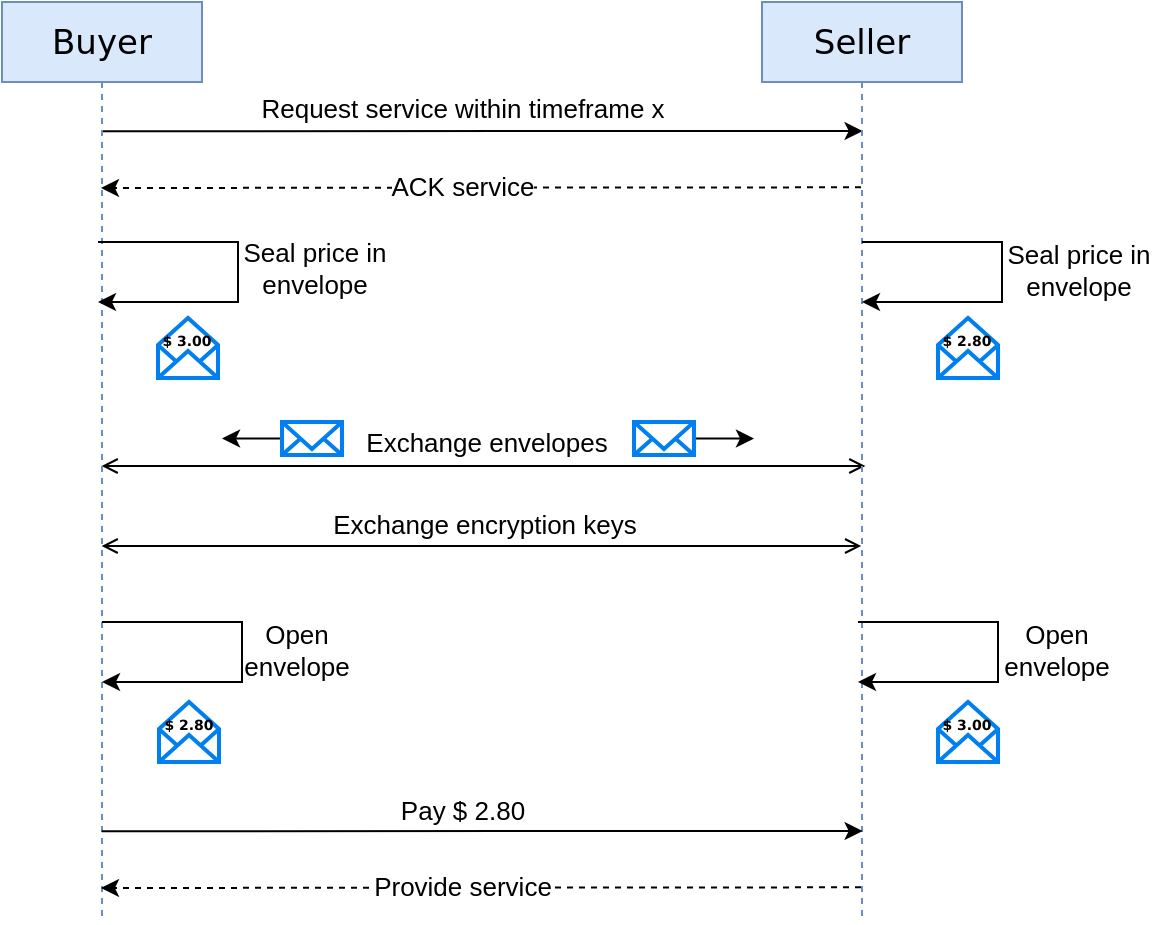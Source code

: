 <mxfile version="21.3.7" type="device" pages="2">
  <diagram name="Page-1" id="HpUM7fezoYctFUtqzFCS">
    <mxGraphModel dx="1390" dy="804" grid="1" gridSize="10" guides="1" tooltips="1" connect="1" arrows="1" fold="1" page="1" pageScale="1" pageWidth="1169" pageHeight="827" math="0" shadow="0">
      <root>
        <mxCell id="0" />
        <mxCell id="1" parent="0" />
        <mxCell id="ePrKOa8KwEJ5jLiSZYG7-3" style="edgeStyle=elbowEdgeStyle;rounded=0;orthogonalLoop=1;jettySize=auto;html=1;elbow=vertical;curved=0;entryX=0.503;entryY=0.237;entryDx=0;entryDy=0;entryPerimeter=0;labelBorderColor=none;" parent="1" edge="1">
          <mxGeometry relative="1" as="geometry">
            <mxPoint x="159.81" y="284.586" as="sourcePoint" />
            <mxPoint x="540.3" y="284.8" as="targetPoint" />
          </mxGeometry>
        </mxCell>
        <mxCell id="ePrKOa8KwEJ5jLiSZYG7-4" value="Request service within timeframe x" style="edgeLabel;html=1;align=center;verticalAlign=middle;resizable=0;points=[];fontSize=13;labelBorderColor=none;" parent="ePrKOa8KwEJ5jLiSZYG7-3" vertex="1" connectable="0">
          <mxGeometry x="-0.134" y="-1" relative="1" as="geometry">
            <mxPoint x="15" y="-13" as="offset" />
          </mxGeometry>
        </mxCell>
        <mxCell id="ePrKOa8KwEJ5jLiSZYG7-16" style="edgeStyle=elbowEdgeStyle;rounded=0;orthogonalLoop=1;jettySize=auto;html=1;elbow=vertical;curved=0;entryX=0.517;entryY=0.768;entryDx=0;entryDy=0;entryPerimeter=0;startArrow=open;startFill=0;endArrow=open;endFill=0;labelBorderColor=none;" parent="1" edge="1">
          <mxGeometry relative="1" as="geometry">
            <mxPoint x="159.81" y="452" as="sourcePoint" />
            <mxPoint x="541.7" y="452.2" as="targetPoint" />
          </mxGeometry>
        </mxCell>
        <mxCell id="ePrKOa8KwEJ5jLiSZYG7-17" value="Exchange envelopes" style="edgeLabel;html=1;align=center;verticalAlign=middle;resizable=0;points=[];fontSize=13;labelBorderColor=none;" parent="ePrKOa8KwEJ5jLiSZYG7-16" vertex="1" connectable="0">
          <mxGeometry x="0.006" y="1" relative="1" as="geometry">
            <mxPoint y="-11" as="offset" />
          </mxGeometry>
        </mxCell>
        <mxCell id="ePrKOa8KwEJ5jLiSZYG7-25" style="edgeStyle=elbowEdgeStyle;rounded=0;orthogonalLoop=1;jettySize=auto;html=1;elbow=vertical;curved=0;entryX=0.496;entryY=0.868;entryDx=0;entryDy=0;entryPerimeter=0;startArrow=open;startFill=0;endArrow=open;endFill=0;labelBorderColor=none;" parent="1" edge="1">
          <mxGeometry relative="1" as="geometry">
            <mxPoint x="159.81" y="492" as="sourcePoint" />
            <mxPoint x="539.6" y="492.2" as="targetPoint" />
          </mxGeometry>
        </mxCell>
        <mxCell id="ePrKOa8KwEJ5jLiSZYG7-26" value="Exchange encryption keys" style="edgeLabel;html=1;align=center;verticalAlign=middle;resizable=0;points=[];fontSize=13;labelBorderColor=none;" parent="ePrKOa8KwEJ5jLiSZYG7-25" vertex="1" connectable="0">
          <mxGeometry x="0.091" y="-2" relative="1" as="geometry">
            <mxPoint x="-17" y="-13" as="offset" />
          </mxGeometry>
        </mxCell>
        <mxCell id="ePrKOa8KwEJ5jLiSZYG7-1" value="Buyer" style="shape=umlLifeline;perimeter=lifelinePerimeter;whiteSpace=wrap;html=1;container=1;dropTarget=0;collapsible=0;recursiveResize=0;outlineConnect=0;portConstraint=eastwest;newEdgeStyle={&quot;edgeStyle&quot;:&quot;elbowEdgeStyle&quot;,&quot;elbow&quot;:&quot;vertical&quot;,&quot;curved&quot;:0,&quot;rounded&quot;:0};size=40;fontFamily=Dejavu Sans;fontSize=17;fillColor=#dae8fc;strokeColor=#6c8ebf;labelBorderColor=none;" parent="1" vertex="1">
          <mxGeometry x="110" y="220" width="100" height="460" as="geometry" />
        </mxCell>
        <mxCell id="ePrKOa8KwEJ5jLiSZYG7-5" style="edgeStyle=elbowEdgeStyle;rounded=0;orthogonalLoop=1;jettySize=auto;html=1;elbow=vertical;curved=0;entryX=0.495;entryY=0.351;entryDx=0;entryDy=0;entryPerimeter=0;dashed=1;labelBorderColor=none;" parent="1" edge="1">
          <mxGeometry relative="1" as="geometry">
            <mxPoint x="539.5" y="312.655" as="sourcePoint" />
            <mxPoint x="159.5" y="312.89" as="targetPoint" />
          </mxGeometry>
        </mxCell>
        <mxCell id="ePrKOa8KwEJ5jLiSZYG7-6" value="ACK service" style="edgeLabel;html=1;align=center;verticalAlign=middle;resizable=0;points=[];fontSize=13;labelBorderColor=none;" parent="ePrKOa8KwEJ5jLiSZYG7-5" vertex="1" connectable="0">
          <mxGeometry x="-0.053" y="-1" relative="1" as="geometry">
            <mxPoint x="-20" as="offset" />
          </mxGeometry>
        </mxCell>
        <mxCell id="ePrKOa8KwEJ5jLiSZYG7-2" value="Seller" style="shape=umlLifeline;perimeter=lifelinePerimeter;whiteSpace=wrap;html=1;container=1;dropTarget=0;collapsible=0;recursiveResize=0;outlineConnect=0;portConstraint=eastwest;newEdgeStyle={&quot;edgeStyle&quot;:&quot;elbowEdgeStyle&quot;,&quot;elbow&quot;:&quot;vertical&quot;,&quot;curved&quot;:0,&quot;rounded&quot;:0};fontFamily=Dejavu Sans;fontSize=17;fillColor=#dae8fc;strokeColor=#6c8ebf;labelBorderColor=none;" parent="1" vertex="1">
          <mxGeometry x="490" y="220" width="100" height="460" as="geometry" />
        </mxCell>
        <mxCell id="ePrKOa8KwEJ5jLiSZYG7-12" value="" style="html=1;verticalLabelPosition=bottom;align=center;labelBackgroundColor=#ffffff;verticalAlign=top;strokeWidth=2;strokeColor=#0080F0;shadow=0;dashed=0;shape=mxgraph.ios7.icons.envelope_(empty);spacingBottom=0;labelBorderColor=none;" parent="1" vertex="1">
          <mxGeometry x="578" y="378" width="30" height="30" as="geometry" />
        </mxCell>
        <mxCell id="ePrKOa8KwEJ5jLiSZYG7-13" value="$ 2.80" style="text;html=1;strokeColor=none;fillColor=none;align=center;verticalAlign=middle;whiteSpace=wrap;rounded=0;fontSize=7;fontStyle=1;fontFamily=Dejavu Sans;labelBorderColor=none;" parent="1" vertex="1">
          <mxGeometry x="570" y="382" width="45" height="16" as="geometry" />
        </mxCell>
        <mxCell id="ePrKOa8KwEJ5jLiSZYG7-15" value="Seal price in &lt;br style=&quot;font-size: 13px;&quot;&gt;envelope" style="edgeLabel;html=1;align=center;verticalAlign=middle;resizable=0;points=[];fontSize=13;labelBorderColor=none;" parent="1" vertex="1" connectable="0">
          <mxGeometry x="648.003" y="348" as="geometry">
            <mxPoint y="6" as="offset" />
          </mxGeometry>
        </mxCell>
        <mxCell id="ePrKOa8KwEJ5jLiSZYG7-21" style="edgeStyle=orthogonalEdgeStyle;rounded=0;orthogonalLoop=1;jettySize=auto;html=1;labelBorderColor=none;" parent="1" source="ePrKOa8KwEJ5jLiSZYG7-18" edge="1">
          <mxGeometry relative="1" as="geometry">
            <mxPoint x="486" y="438.25" as="targetPoint" />
          </mxGeometry>
        </mxCell>
        <mxCell id="ePrKOa8KwEJ5jLiSZYG7-18" value="" style="html=1;verticalLabelPosition=bottom;align=center;labelBackgroundColor=#ffffff;verticalAlign=top;strokeWidth=2;strokeColor=#0080F0;shadow=0;dashed=0;shape=mxgraph.ios7.icons.mail;labelBorderColor=none;" parent="1" vertex="1">
          <mxGeometry x="426" y="430" width="30" height="16.5" as="geometry" />
        </mxCell>
        <mxCell id="ePrKOa8KwEJ5jLiSZYG7-20" style="edgeStyle=orthogonalEdgeStyle;rounded=0;orthogonalLoop=1;jettySize=auto;html=1;labelBorderColor=none;" parent="1" source="ePrKOa8KwEJ5jLiSZYG7-19" edge="1">
          <mxGeometry relative="1" as="geometry">
            <mxPoint x="220" y="438.25" as="targetPoint" />
          </mxGeometry>
        </mxCell>
        <mxCell id="ePrKOa8KwEJ5jLiSZYG7-19" value="" style="html=1;verticalLabelPosition=bottom;align=center;labelBackgroundColor=#ffffff;verticalAlign=top;strokeWidth=2;strokeColor=#0080F0;shadow=0;dashed=0;shape=mxgraph.ios7.icons.mail;labelBorderColor=none;" parent="1" vertex="1">
          <mxGeometry x="250" y="430" width="30" height="16.5" as="geometry" />
        </mxCell>
        <mxCell id="ePrKOa8KwEJ5jLiSZYG7-28" value="" style="endArrow=classic;html=1;rounded=0;labelBorderColor=none;" parent="1" edge="1">
          <mxGeometry width="50" height="50" relative="1" as="geometry">
            <mxPoint x="158" y="340" as="sourcePoint" />
            <mxPoint x="158" y="370" as="targetPoint" />
            <Array as="points">
              <mxPoint x="228" y="340" />
              <mxPoint x="228" y="370" />
            </Array>
          </mxGeometry>
        </mxCell>
        <mxCell id="ePrKOa8KwEJ5jLiSZYG7-29" value="" style="html=1;verticalLabelPosition=bottom;align=center;labelBackgroundColor=#ffffff;verticalAlign=top;strokeWidth=2;strokeColor=#0080F0;shadow=0;dashed=0;shape=mxgraph.ios7.icons.envelope_(empty);spacingBottom=0;labelBorderColor=none;" parent="1" vertex="1">
          <mxGeometry x="188" y="378" width="30" height="30" as="geometry" />
        </mxCell>
        <mxCell id="ePrKOa8KwEJ5jLiSZYG7-30" value="$ 3.00" style="text;html=1;strokeColor=none;fillColor=none;align=center;verticalAlign=middle;whiteSpace=wrap;rounded=0;fontSize=7;fontStyle=1;fontFamily=Dejavu Sans;labelBorderColor=none;" parent="1" vertex="1">
          <mxGeometry x="180" y="382" width="45" height="16" as="geometry" />
        </mxCell>
        <mxCell id="ePrKOa8KwEJ5jLiSZYG7-31" value="" style="endArrow=classic;html=1;rounded=0;labelBorderColor=none;" parent="1" edge="1">
          <mxGeometry width="50" height="50" relative="1" as="geometry">
            <mxPoint x="540" y="340" as="sourcePoint" />
            <mxPoint x="540" y="370" as="targetPoint" />
            <Array as="points">
              <mxPoint x="610" y="340" />
              <mxPoint x="610" y="370" />
            </Array>
          </mxGeometry>
        </mxCell>
        <mxCell id="ePrKOa8KwEJ5jLiSZYG7-32" value="Seal price in &lt;br style=&quot;font-size: 13px;&quot;&gt;envelope" style="edgeLabel;html=1;align=center;verticalAlign=middle;resizable=0;points=[];fontSize=13;labelBorderColor=none;" parent="1" vertex="1" connectable="0">
          <mxGeometry x="266.003" y="353" as="geometry" />
        </mxCell>
        <mxCell id="ePrKOa8KwEJ5jLiSZYG7-33" value="" style="endArrow=classic;html=1;rounded=0;labelBorderColor=none;" parent="1" edge="1">
          <mxGeometry width="50" height="50" relative="1" as="geometry">
            <mxPoint x="160" y="530" as="sourcePoint" />
            <mxPoint x="160" y="560" as="targetPoint" />
            <Array as="points">
              <mxPoint x="230" y="530" />
              <mxPoint x="230" y="560" />
            </Array>
          </mxGeometry>
        </mxCell>
        <mxCell id="ePrKOa8KwEJ5jLiSZYG7-34" value="" style="html=1;verticalLabelPosition=bottom;align=center;labelBackgroundColor=#ffffff;verticalAlign=top;strokeWidth=2;strokeColor=#0080F0;shadow=0;dashed=0;shape=mxgraph.ios7.icons.envelope_(empty);spacingBottom=0;labelBorderColor=none;" parent="1" vertex="1">
          <mxGeometry x="188.5" y="570" width="30" height="30" as="geometry" />
        </mxCell>
        <mxCell id="ePrKOa8KwEJ5jLiSZYG7-35" value="$ 2.80" style="text;html=1;strokeColor=none;fillColor=none;align=center;verticalAlign=middle;whiteSpace=wrap;rounded=0;fontSize=7;fontStyle=1;fontFamily=Dejavu Sans;labelBorderColor=none;" parent="1" vertex="1">
          <mxGeometry x="180.5" y="574" width="45" height="16" as="geometry" />
        </mxCell>
        <mxCell id="ePrKOa8KwEJ5jLiSZYG7-36" value="" style="html=1;verticalLabelPosition=bottom;align=center;labelBackgroundColor=#ffffff;verticalAlign=top;strokeWidth=2;strokeColor=#0080F0;shadow=0;dashed=0;shape=mxgraph.ios7.icons.envelope_(empty);spacingBottom=0;labelBorderColor=none;" parent="1" vertex="1">
          <mxGeometry x="578" y="570" width="30" height="30" as="geometry" />
        </mxCell>
        <mxCell id="ePrKOa8KwEJ5jLiSZYG7-37" value="$ 3.00" style="text;html=1;strokeColor=none;fillColor=none;align=center;verticalAlign=middle;whiteSpace=wrap;rounded=0;fontSize=7;fontStyle=1;fontFamily=Dejavu Sans;labelBorderColor=none;" parent="1" vertex="1">
          <mxGeometry x="570" y="574" width="45" height="16" as="geometry" />
        </mxCell>
        <mxCell id="ePrKOa8KwEJ5jLiSZYG7-38" value="" style="endArrow=classic;html=1;rounded=0;labelBorderColor=none;" parent="1" edge="1">
          <mxGeometry width="50" height="50" relative="1" as="geometry">
            <mxPoint x="538" y="530" as="sourcePoint" />
            <mxPoint x="538" y="560" as="targetPoint" />
            <Array as="points">
              <mxPoint x="608" y="530" />
              <mxPoint x="608" y="560" />
            </Array>
          </mxGeometry>
        </mxCell>
        <mxCell id="ePrKOa8KwEJ5jLiSZYG7-39" value="Open&lt;br style=&quot;font-size: 13px;&quot;&gt;envelope" style="edgeLabel;html=1;align=center;verticalAlign=middle;resizable=0;points=[];fontSize=13;labelBorderColor=none;" parent="1" vertex="1" connectable="0">
          <mxGeometry x="257.003" y="544" as="geometry" />
        </mxCell>
        <mxCell id="ePrKOa8KwEJ5jLiSZYG7-40" value="Open&lt;br style=&quot;font-size: 13px;&quot;&gt;envelope" style="edgeLabel;html=1;align=center;verticalAlign=middle;resizable=0;points=[];fontSize=13;labelBorderColor=none;" parent="1" vertex="1" connectable="0">
          <mxGeometry x="637.003" y="544" as="geometry" />
        </mxCell>
        <mxCell id="ePrKOa8KwEJ5jLiSZYG7-41" style="edgeStyle=elbowEdgeStyle;rounded=0;orthogonalLoop=1;jettySize=auto;html=1;elbow=vertical;curved=0;entryX=0.503;entryY=0.237;entryDx=0;entryDy=0;entryPerimeter=0;labelBorderColor=none;" parent="1" edge="1">
          <mxGeometry relative="1" as="geometry">
            <mxPoint x="159.81" y="634.586" as="sourcePoint" />
            <mxPoint x="540.3" y="634.8" as="targetPoint" />
          </mxGeometry>
        </mxCell>
        <mxCell id="ePrKOa8KwEJ5jLiSZYG7-42" value="Pay $ 2.80" style="edgeLabel;html=1;align=center;verticalAlign=middle;resizable=0;points=[];fontSize=13;labelBorderColor=none;" parent="ePrKOa8KwEJ5jLiSZYG7-41" vertex="1" connectable="0">
          <mxGeometry x="-0.134" y="-1" relative="1" as="geometry">
            <mxPoint x="15" y="-12" as="offset" />
          </mxGeometry>
        </mxCell>
        <mxCell id="ePrKOa8KwEJ5jLiSZYG7-43" style="edgeStyle=elbowEdgeStyle;rounded=0;orthogonalLoop=1;jettySize=auto;html=1;elbow=vertical;curved=0;entryX=0.495;entryY=0.351;entryDx=0;entryDy=0;entryPerimeter=0;dashed=1;labelBorderColor=none;" parent="1" edge="1">
          <mxGeometry relative="1" as="geometry">
            <mxPoint x="539.5" y="662.655" as="sourcePoint" />
            <mxPoint x="159.5" y="662.89" as="targetPoint" />
          </mxGeometry>
        </mxCell>
        <mxCell id="ePrKOa8KwEJ5jLiSZYG7-44" value="Provide service" style="edgeLabel;html=1;align=center;verticalAlign=middle;resizable=0;points=[];fontSize=13;labelBorderColor=none;" parent="ePrKOa8KwEJ5jLiSZYG7-43" vertex="1" connectable="0">
          <mxGeometry x="-0.053" y="-1" relative="1" as="geometry">
            <mxPoint x="-20" as="offset" />
          </mxGeometry>
        </mxCell>
      </root>
    </mxGraphModel>
  </diagram>
  <diagram id="6eeryOKWTyEEPt3TIVeT" name="Page-2">
    <mxGraphModel dx="1390" dy="804" grid="1" gridSize="10" guides="1" tooltips="1" connect="1" arrows="1" fold="1" page="1" pageScale="1" pageWidth="1169" pageHeight="827" math="0" shadow="0">
      <root>
        <mxCell id="0" />
        <mxCell id="1" parent="0" />
        <mxCell id="tbmZAbRJ1M12XoLB2KyS-42" style="edgeStyle=elbowEdgeStyle;rounded=0;orthogonalLoop=1;jettySize=auto;html=1;elbow=vertical;curved=0;entryX=0.538;entryY=0.276;entryDx=0;entryDy=0;entryPerimeter=0;" parent="1" edge="1">
          <mxGeometry relative="1" as="geometry">
            <mxPoint x="879.167" y="358" as="sourcePoint" />
            <mxPoint x="1707.8" y="358.08" as="targetPoint" />
          </mxGeometry>
        </mxCell>
        <mxCell id="tbmZAbRJ1M12XoLB2KyS-35" value="Buyer-1" style="shape=umlLifeline;perimeter=lifelinePerimeter;whiteSpace=wrap;html=1;container=1;dropTarget=0;collapsible=0;recursiveResize=0;outlineConnect=0;portConstraint=eastwest;newEdgeStyle={&quot;edgeStyle&quot;:&quot;elbowEdgeStyle&quot;,&quot;elbow&quot;:&quot;vertical&quot;,&quot;curved&quot;:0,&quot;rounded&quot;:0};size=40;fontFamily=Dejavu Sans;fontSize=17;fillColor=#dae8fc;strokeColor=#6c8ebf;labelBorderColor=none;" parent="1" vertex="1">
          <mxGeometry x="830" y="220" width="100" height="720" as="geometry" />
        </mxCell>
        <mxCell id="tbmZAbRJ1M12XoLB2KyS-41" style="edgeStyle=elbowEdgeStyle;rounded=0;orthogonalLoop=1;jettySize=auto;html=1;elbow=vertical;curved=0;entryX=0.523;entryY=0.214;entryDx=0;entryDy=0;entryPerimeter=0;" parent="1" edge="1">
          <mxGeometry relative="1" as="geometry">
            <mxPoint x="1149.167" y="332" as="sourcePoint" />
            <mxPoint x="1706.3" y="332.12" as="targetPoint" />
          </mxGeometry>
        </mxCell>
        <mxCell id="tbmZAbRJ1M12XoLB2KyS-36" value="Buyer-2" style="shape=umlLifeline;perimeter=lifelinePerimeter;whiteSpace=wrap;html=1;container=1;dropTarget=0;collapsible=0;recursiveResize=0;outlineConnect=0;portConstraint=eastwest;newEdgeStyle={&quot;edgeStyle&quot;:&quot;elbowEdgeStyle&quot;,&quot;elbow&quot;:&quot;vertical&quot;,&quot;curved&quot;:0,&quot;rounded&quot;:0};size=40;fontFamily=Dejavu Sans;fontSize=17;fillColor=#dae8fc;strokeColor=#6c8ebf;labelBorderColor=none;" parent="1" vertex="1">
          <mxGeometry x="1100" y="220" width="100" height="720" as="geometry" />
        </mxCell>
        <mxCell id="tbmZAbRJ1M12XoLB2KyS-39" style="edgeStyle=elbowEdgeStyle;rounded=0;orthogonalLoop=1;jettySize=auto;html=1;elbow=vertical;curved=0;entryX=0.536;entryY=0.154;entryDx=0;entryDy=0;entryPerimeter=0;" parent="1" edge="1">
          <mxGeometry relative="1" as="geometry">
            <mxPoint x="1418.962" y="306.615" as="sourcePoint" />
            <mxPoint x="1707.6" y="306.88" as="targetPoint" />
          </mxGeometry>
        </mxCell>
        <mxCell id="tbmZAbRJ1M12XoLB2KyS-40" value="Request service &lt;br style=&quot;font-size: 14px;&quot;&gt;within timeframe x" style="edgeLabel;html=1;align=center;verticalAlign=middle;resizable=0;points=[];fontFamily=Dejavu Sans;fontSize=14;" parent="tbmZAbRJ1M12XoLB2KyS-39" vertex="1" connectable="0">
          <mxGeometry x="0.04" y="-2" relative="1" as="geometry">
            <mxPoint x="-1" y="-21" as="offset" />
          </mxGeometry>
        </mxCell>
        <mxCell id="tbmZAbRJ1M12XoLB2KyS-37" value="Buyer-3" style="shape=umlLifeline;perimeter=lifelinePerimeter;whiteSpace=wrap;html=1;container=1;dropTarget=0;collapsible=0;recursiveResize=0;outlineConnect=0;portConstraint=eastwest;newEdgeStyle={&quot;edgeStyle&quot;:&quot;elbowEdgeStyle&quot;,&quot;elbow&quot;:&quot;vertical&quot;,&quot;curved&quot;:0,&quot;rounded&quot;:0};size=40;fontFamily=Dejavu Sans;fontSize=17;fillColor=#dae8fc;strokeColor=#6c8ebf;labelBorderColor=none;" parent="1" vertex="1">
          <mxGeometry x="1370" y="220" width="100" height="720" as="geometry" />
        </mxCell>
        <mxCell id="tbmZAbRJ1M12XoLB2KyS-43" value="&lt;font style=&quot;font-size: 14px;&quot; face=&quot;Dejavu Sans&quot;&gt;ACK service&lt;/font&gt;" style="edgeStyle=elbowEdgeStyle;rounded=0;orthogonalLoop=1;jettySize=auto;html=1;elbow=vertical;curved=0;entryX=0.497;entryY=0.332;entryDx=0;entryDy=0;entryPerimeter=0;dashed=1;endArrow=open;endFill=0;fontSize=14;" parent="1" edge="1">
          <mxGeometry relative="1" as="geometry">
            <mxPoint x="1703.5" y="399.333" as="sourcePoint" />
            <mxPoint x="1419.7" y="399.24" as="targetPoint" />
          </mxGeometry>
        </mxCell>
        <mxCell id="tbmZAbRJ1M12XoLB2KyS-44" style="edgeStyle=elbowEdgeStyle;rounded=0;orthogonalLoop=1;jettySize=auto;html=1;elbow=vertical;curved=0;entryX=0.478;entryY=0.396;entryDx=0;entryDy=0;entryPerimeter=0;dashed=1;endArrow=open;endFill=0;" parent="1" edge="1">
          <mxGeometry relative="1" as="geometry">
            <mxPoint x="1703.5" y="424.333" as="sourcePoint" />
            <mxPoint x="1147.8" y="424.72" as="targetPoint" />
          </mxGeometry>
        </mxCell>
        <mxCell id="tbmZAbRJ1M12XoLB2KyS-45" style="edgeStyle=elbowEdgeStyle;rounded=0;orthogonalLoop=1;jettySize=auto;html=1;elbow=vertical;curved=0;entryX=0.482;entryY=0.459;entryDx=0;entryDy=0;entryPerimeter=0;dashed=1;endArrow=open;endFill=0;" parent="1" edge="1">
          <mxGeometry relative="1" as="geometry">
            <mxPoint x="1703.5" y="447.333" as="sourcePoint" />
            <mxPoint x="878.2" y="447.04" as="targetPoint" />
          </mxGeometry>
        </mxCell>
        <mxCell id="tbmZAbRJ1M12XoLB2KyS-38" value="Seller" style="shape=umlLifeline;perimeter=lifelinePerimeter;whiteSpace=wrap;html=1;container=1;dropTarget=0;collapsible=0;recursiveResize=0;outlineConnect=0;portConstraint=eastwest;newEdgeStyle={&quot;edgeStyle&quot;:&quot;elbowEdgeStyle&quot;,&quot;elbow&quot;:&quot;vertical&quot;,&quot;curved&quot;:0,&quot;rounded&quot;:0};size=40;fontFamily=Dejavu Sans;fontSize=17;fillColor=#dae8fc;strokeColor=#6c8ebf;labelBorderColor=none;" parent="1" vertex="1">
          <mxGeometry x="1654" y="220" width="100" height="720" as="geometry" />
        </mxCell>
        <mxCell id="cjRnCu11feN5-rbF5DIh-1" value="" style="endArrow=classic;html=1;rounded=0;labelBorderColor=none;" parent="1" edge="1">
          <mxGeometry width="50" height="50" relative="1" as="geometry">
            <mxPoint x="882" y="490" as="sourcePoint" />
            <mxPoint x="882" y="520" as="targetPoint" />
            <Array as="points">
              <mxPoint x="952" y="490" />
              <mxPoint x="952" y="520" />
            </Array>
          </mxGeometry>
        </mxCell>
        <mxCell id="cjRnCu11feN5-rbF5DIh-2" value="" style="html=1;verticalLabelPosition=bottom;align=center;labelBackgroundColor=#ffffff;verticalAlign=top;strokeWidth=2;strokeColor=#0080F0;shadow=0;dashed=0;shape=mxgraph.ios7.icons.envelope_(empty);spacingBottom=0;labelBorderColor=none;" parent="1" vertex="1">
          <mxGeometry x="912" y="528" width="30" height="30" as="geometry" />
        </mxCell>
        <mxCell id="cjRnCu11feN5-rbF5DIh-3" value="$ 1.80" style="text;html=1;strokeColor=none;fillColor=none;align=center;verticalAlign=middle;whiteSpace=wrap;rounded=0;fontSize=10;fontStyle=1;fontFamily=Dejavu Sans;labelBorderColor=none;" parent="1" vertex="1">
          <mxGeometry x="944" y="542" width="45" height="16" as="geometry" />
        </mxCell>
        <mxCell id="cjRnCu11feN5-rbF5DIh-4" value="Seal price in &lt;br style=&quot;font-size: 14px;&quot;&gt;envelope" style="edgeLabel;html=1;align=center;verticalAlign=middle;resizable=0;points=[];fontSize=14;labelBorderColor=none;" parent="1" vertex="1" connectable="0">
          <mxGeometry x="994.003" y="503" as="geometry" />
        </mxCell>
        <mxCell id="cjRnCu11feN5-rbF5DIh-5" value="" style="endArrow=classic;html=1;rounded=0;labelBorderColor=none;" parent="1" edge="1">
          <mxGeometry width="50" height="50" relative="1" as="geometry">
            <mxPoint x="1152" y="490" as="sourcePoint" />
            <mxPoint x="1152" y="520" as="targetPoint" />
            <Array as="points">
              <mxPoint x="1222" y="490" />
              <mxPoint x="1222" y="520" />
            </Array>
          </mxGeometry>
        </mxCell>
        <mxCell id="cjRnCu11feN5-rbF5DIh-6" value="" style="html=1;verticalLabelPosition=bottom;align=center;labelBackgroundColor=#ffffff;verticalAlign=top;strokeWidth=2;strokeColor=#0080F0;shadow=0;dashed=0;shape=mxgraph.ios7.icons.envelope_(empty);spacingBottom=0;labelBorderColor=none;" parent="1" vertex="1">
          <mxGeometry x="1182" y="528" width="30" height="30" as="geometry" />
        </mxCell>
        <mxCell id="cjRnCu11feN5-rbF5DIh-7" value="$ 3.20" style="text;html=1;strokeColor=none;fillColor=none;align=center;verticalAlign=middle;whiteSpace=wrap;rounded=0;fontSize=10;fontStyle=1;fontFamily=Dejavu Sans;labelBorderColor=none;" parent="1" vertex="1">
          <mxGeometry x="1214" y="542" width="45" height="16" as="geometry" />
        </mxCell>
        <mxCell id="cjRnCu11feN5-rbF5DIh-8" value="Seal price in &lt;br style=&quot;font-size: 14px;&quot;&gt;envelope" style="edgeLabel;html=1;align=center;verticalAlign=middle;resizable=0;points=[];fontSize=14;labelBorderColor=none;" parent="1" vertex="1" connectable="0">
          <mxGeometry x="1264.003" y="503" as="geometry" />
        </mxCell>
        <mxCell id="cjRnCu11feN5-rbF5DIh-9" value="" style="endArrow=classic;html=1;rounded=0;labelBorderColor=none;" parent="1" edge="1">
          <mxGeometry width="50" height="50" relative="1" as="geometry">
            <mxPoint x="1422" y="490" as="sourcePoint" />
            <mxPoint x="1422" y="520" as="targetPoint" />
            <Array as="points">
              <mxPoint x="1492" y="490" />
              <mxPoint x="1492" y="520" />
            </Array>
          </mxGeometry>
        </mxCell>
        <mxCell id="cjRnCu11feN5-rbF5DIh-10" value="" style="html=1;verticalLabelPosition=bottom;align=center;labelBackgroundColor=#ffffff;verticalAlign=top;strokeWidth=2;strokeColor=#0080F0;shadow=0;dashed=0;shape=mxgraph.ios7.icons.envelope_(empty);spacingBottom=0;labelBorderColor=none;" parent="1" vertex="1">
          <mxGeometry x="1452" y="528" width="30" height="30" as="geometry" />
        </mxCell>
        <mxCell id="cjRnCu11feN5-rbF5DIh-11" value="$ 3.50" style="text;html=1;strokeColor=none;fillColor=none;align=center;verticalAlign=middle;whiteSpace=wrap;rounded=0;fontSize=10;fontStyle=1;fontFamily=Dejavu Sans;labelBorderColor=none;" parent="1" vertex="1">
          <mxGeometry x="1484" y="542" width="45" height="16" as="geometry" />
        </mxCell>
        <mxCell id="cjRnCu11feN5-rbF5DIh-12" value="Seal price in &lt;br style=&quot;font-size: 14px;&quot;&gt;envelope" style="edgeLabel;html=1;align=center;verticalAlign=middle;resizable=0;points=[];fontSize=14;labelBorderColor=none;" parent="1" vertex="1" connectable="0">
          <mxGeometry x="1534.003" y="503" as="geometry" />
        </mxCell>
        <mxCell id="cjRnCu11feN5-rbF5DIh-13" value="" style="endArrow=classic;html=1;rounded=0;labelBorderColor=none;" parent="1" edge="1">
          <mxGeometry width="50" height="50" relative="1" as="geometry">
            <mxPoint x="1702" y="490" as="sourcePoint" />
            <mxPoint x="1702" y="520" as="targetPoint" />
            <Array as="points">
              <mxPoint x="1772" y="490" />
              <mxPoint x="1772" y="520" />
            </Array>
          </mxGeometry>
        </mxCell>
        <mxCell id="cjRnCu11feN5-rbF5DIh-14" value="" style="html=1;verticalLabelPosition=bottom;align=center;labelBackgroundColor=#ffffff;verticalAlign=top;strokeWidth=2;strokeColor=#0080F0;shadow=0;dashed=0;shape=mxgraph.ios7.icons.envelope_(empty);spacingBottom=0;labelBorderColor=none;" parent="1" vertex="1">
          <mxGeometry x="1732" y="528" width="30" height="30" as="geometry" />
        </mxCell>
        <mxCell id="cjRnCu11feN5-rbF5DIh-15" value="$ 2.00" style="text;html=1;strokeColor=none;fillColor=none;align=center;verticalAlign=middle;whiteSpace=wrap;rounded=0;fontSize=10;fontStyle=1;fontFamily=Dejavu Sans;labelBorderColor=none;" parent="1" vertex="1">
          <mxGeometry x="1764" y="542" width="45" height="16" as="geometry" />
        </mxCell>
        <mxCell id="cjRnCu11feN5-rbF5DIh-16" value="Seal price in &lt;br style=&quot;font-size: 14px;&quot;&gt;envelope" style="edgeLabel;html=1;align=center;verticalAlign=middle;resizable=0;points=[];fontSize=14;labelBorderColor=none;" parent="1" vertex="1" connectable="0">
          <mxGeometry x="1814.003" y="503" as="geometry" />
        </mxCell>
        <mxCell id="cjRnCu11feN5-rbF5DIh-48" style="edgeStyle=elbowEdgeStyle;rounded=0;orthogonalLoop=1;jettySize=auto;html=1;elbow=vertical;curved=0;entryX=0.499;entryY=0.696;entryDx=0;entryDy=0;entryPerimeter=0;startArrow=oval;startFill=0;" parent="1" edge="1">
          <mxGeometry relative="1" as="geometry">
            <mxPoint x="879.167" y="589.333" as="sourcePoint" />
            <mxPoint x="1149.9" y="588.72" as="targetPoint" />
          </mxGeometry>
        </mxCell>
        <mxCell id="cjRnCu11feN5-rbF5DIh-49" style="edgeStyle=elbowEdgeStyle;rounded=0;orthogonalLoop=1;jettySize=auto;html=1;elbow=vertical;curved=0;entryX=0.556;entryY=0.699;entryDx=0;entryDy=0;entryPerimeter=0;" parent="1" edge="1">
          <mxGeometry relative="1" as="geometry">
            <mxPoint x="1149.929" y="589.571" as="sourcePoint" />
            <mxPoint x="1425.6" y="589.47" as="targetPoint" />
          </mxGeometry>
        </mxCell>
        <mxCell id="cjRnCu11feN5-rbF5DIh-50" value="Exchange envelopes" style="edgeLabel;html=1;align=center;verticalAlign=middle;resizable=0;points=[];fontFamily=Dejavu Sans;fontSize=14;" parent="cjRnCu11feN5-rbF5DIh-49" vertex="1" connectable="0">
          <mxGeometry x="0.117" y="-1" relative="1" as="geometry">
            <mxPoint x="-13" y="-17" as="offset" />
          </mxGeometry>
        </mxCell>
        <mxCell id="cjRnCu11feN5-rbF5DIh-51" style="edgeStyle=elbowEdgeStyle;rounded=0;orthogonalLoop=1;jettySize=auto;html=1;elbow=vertical;curved=0;entryX=0.519;entryY=0.697;entryDx=0;entryDy=0;entryPerimeter=0;" parent="1" edge="1">
          <mxGeometry relative="1" as="geometry">
            <mxPoint x="1419.167" y="628" as="sourcePoint" />
            <mxPoint x="1705.9" y="628.26" as="targetPoint" />
          </mxGeometry>
        </mxCell>
        <mxCell id="cjRnCu11feN5-rbF5DIh-52" style="edgeStyle=elbowEdgeStyle;rounded=0;orthogonalLoop=1;jettySize=auto;html=1;elbow=vertical;curved=0;entryX=0.499;entryY=0.696;entryDx=0;entryDy=0;entryPerimeter=0;startArrow=classic;startFill=1;endArrow=oval;endFill=0;" parent="1" edge="1">
          <mxGeometry relative="1" as="geometry">
            <mxPoint x="879" y="608" as="sourcePoint" />
            <mxPoint x="1150" y="609" as="targetPoint" />
          </mxGeometry>
        </mxCell>
        <mxCell id="cjRnCu11feN5-rbF5DIh-53" style="edgeStyle=elbowEdgeStyle;rounded=0;orthogonalLoop=1;jettySize=auto;html=1;elbow=vertical;curved=0;entryX=0.556;entryY=0.699;entryDx=0;entryDy=0;entryPerimeter=0;" parent="1" edge="1">
          <mxGeometry relative="1" as="geometry">
            <mxPoint x="1149.929" y="608.571" as="sourcePoint" />
            <mxPoint x="1425.6" y="608.47" as="targetPoint" />
          </mxGeometry>
        </mxCell>
        <mxCell id="cjRnCu11feN5-rbF5DIh-54" style="edgeStyle=elbowEdgeStyle;rounded=0;orthogonalLoop=1;jettySize=auto;html=1;elbow=vertical;curved=0;entryX=0.519;entryY=0.697;entryDx=0;entryDy=0;entryPerimeter=0;" parent="1" edge="1">
          <mxGeometry relative="1" as="geometry">
            <mxPoint x="1419" y="609" as="sourcePoint" />
            <mxPoint x="1706" y="609" as="targetPoint" />
          </mxGeometry>
        </mxCell>
        <mxCell id="cjRnCu11feN5-rbF5DIh-55" style="edgeStyle=elbowEdgeStyle;rounded=0;orthogonalLoop=1;jettySize=auto;html=1;elbow=vertical;curved=0;entryX=0.499;entryY=0.696;entryDx=0;entryDy=0;entryPerimeter=0;startArrow=classic;startFill=1;endArrow=none;endFill=0;" parent="1" edge="1">
          <mxGeometry relative="1" as="geometry">
            <mxPoint x="879" y="627" as="sourcePoint" />
            <mxPoint x="1150" y="628" as="targetPoint" />
          </mxGeometry>
        </mxCell>
        <mxCell id="cjRnCu11feN5-rbF5DIh-56" style="edgeStyle=elbowEdgeStyle;rounded=0;orthogonalLoop=1;jettySize=auto;html=1;elbow=vertical;curved=0;entryX=0.556;entryY=0.699;entryDx=0;entryDy=0;entryPerimeter=0;startArrow=oval;startFill=0;" parent="1" edge="1">
          <mxGeometry relative="1" as="geometry">
            <mxPoint x="1420" y="628" as="sourcePoint" />
            <mxPoint x="1149.929" y="627.571" as="targetPoint" />
          </mxGeometry>
        </mxCell>
        <mxCell id="cjRnCu11feN5-rbF5DIh-57" style="edgeStyle=elbowEdgeStyle;rounded=0;orthogonalLoop=1;jettySize=auto;html=1;elbow=vertical;curved=0;entryX=0.519;entryY=0.697;entryDx=0;entryDy=0;entryPerimeter=0;" parent="1" edge="1">
          <mxGeometry relative="1" as="geometry">
            <mxPoint x="1419" y="589" as="sourcePoint" />
            <mxPoint x="1706" y="589" as="targetPoint" />
          </mxGeometry>
        </mxCell>
        <mxCell id="cjRnCu11feN5-rbF5DIh-58" style="edgeStyle=elbowEdgeStyle;rounded=0;orthogonalLoop=1;jettySize=auto;html=1;elbow=vertical;curved=0;entryX=0.499;entryY=0.696;entryDx=0;entryDy=0;entryPerimeter=0;startArrow=classic;startFill=1;endArrow=none;endFill=0;" parent="1" edge="1">
          <mxGeometry relative="1" as="geometry">
            <mxPoint x="879" y="647" as="sourcePoint" />
            <mxPoint x="1150" y="648" as="targetPoint" />
          </mxGeometry>
        </mxCell>
        <mxCell id="cjRnCu11feN5-rbF5DIh-59" style="edgeStyle=elbowEdgeStyle;rounded=0;orthogonalLoop=1;jettySize=auto;html=1;elbow=vertical;curved=0;entryX=0.556;entryY=0.699;entryDx=0;entryDy=0;entryPerimeter=0;" parent="1" edge="1">
          <mxGeometry relative="1" as="geometry">
            <mxPoint x="1425.6" y="647.47" as="sourcePoint" />
            <mxPoint x="1149.929" y="647.571" as="targetPoint" />
          </mxGeometry>
        </mxCell>
        <mxCell id="cjRnCu11feN5-rbF5DIh-60" style="edgeStyle=elbowEdgeStyle;rounded=0;orthogonalLoop=1;jettySize=auto;html=1;elbow=vertical;curved=0;entryX=0.519;entryY=0.697;entryDx=0;entryDy=0;entryPerimeter=0;startArrow=oval;startFill=0;" parent="1" edge="1">
          <mxGeometry relative="1" as="geometry">
            <mxPoint x="1700" y="648" as="sourcePoint" />
            <mxPoint x="1419" y="648" as="targetPoint" />
          </mxGeometry>
        </mxCell>
        <mxCell id="cjRnCu11feN5-rbF5DIh-74" style="edgeStyle=elbowEdgeStyle;rounded=0;orthogonalLoop=1;jettySize=auto;html=1;elbow=vertical;curved=0;entryX=0.559;entryY=0.968;entryDx=0;entryDy=0;entryPerimeter=0;" parent="1" edge="1">
          <mxGeometry relative="1" as="geometry">
            <mxPoint x="1420" y="860" as="sourcePoint" />
            <mxPoint x="1709.9" y="860.44" as="targetPoint" />
          </mxGeometry>
        </mxCell>
        <mxCell id="cjRnCu11feN5-rbF5DIh-75" value="Pay $ 3.20" style="edgeLabel;html=1;align=center;verticalAlign=middle;resizable=0;points=[];fontFamily=Dejavu Sans;fontSize=14;" parent="cjRnCu11feN5-rbF5DIh-74" vertex="1" connectable="0">
          <mxGeometry x="0.291" y="-2" relative="1" as="geometry">
            <mxPoint x="-52" y="-13" as="offset" />
          </mxGeometry>
        </mxCell>
        <mxCell id="cjRnCu11feN5-rbF5DIh-76" style="edgeStyle=elbowEdgeStyle;rounded=0;orthogonalLoop=1;jettySize=auto;html=1;elbow=vertical;curved=0;dashed=1;" parent="1" edge="1">
          <mxGeometry relative="1" as="geometry">
            <mxPoint x="1704" y="891" as="sourcePoint" />
            <mxPoint x="1420" y="890" as="targetPoint" />
            <Array as="points">
              <mxPoint x="1430" y="890" />
            </Array>
          </mxGeometry>
        </mxCell>
        <mxCell id="cjRnCu11feN5-rbF5DIh-77" value="Provide service" style="edgeLabel;html=1;align=center;verticalAlign=middle;resizable=0;points=[];fontFamily=Dejavu Sans;fontSize=14;" parent="cjRnCu11feN5-rbF5DIh-76" vertex="1" connectable="0">
          <mxGeometry x="-0.306" y="2" relative="1" as="geometry">
            <mxPoint as="offset" />
          </mxGeometry>
        </mxCell>
        <mxCell id="cjRnCu11feN5-rbF5DIh-78" value="" style="endArrow=classic;html=1;rounded=0;labelBorderColor=none;" parent="1" edge="1">
          <mxGeometry width="50" height="50" relative="1" as="geometry">
            <mxPoint x="882" y="790" as="sourcePoint" />
            <mxPoint x="882" y="820" as="targetPoint" />
            <Array as="points">
              <mxPoint x="952" y="790" />
              <mxPoint x="952" y="820" />
            </Array>
          </mxGeometry>
        </mxCell>
        <mxCell id="cjRnCu11feN5-rbF5DIh-79" value="Open&lt;br style=&quot;font-size: 14px;&quot;&gt;Envelopes" style="edgeLabel;html=1;align=center;verticalAlign=middle;resizable=0;points=[];fontSize=14;labelBorderColor=none;" parent="1" vertex="1" connectable="0">
          <mxGeometry x="990.003" y="803" as="geometry" />
        </mxCell>
        <mxCell id="cjRnCu11feN5-rbF5DIh-80" value="" style="endArrow=classic;html=1;rounded=0;labelBorderColor=none;" parent="1" edge="1">
          <mxGeometry width="50" height="50" relative="1" as="geometry">
            <mxPoint x="1152" y="790" as="sourcePoint" />
            <mxPoint x="1152" y="820" as="targetPoint" />
            <Array as="points">
              <mxPoint x="1222" y="790" />
              <mxPoint x="1222" y="820" />
            </Array>
          </mxGeometry>
        </mxCell>
        <mxCell id="cjRnCu11feN5-rbF5DIh-81" value="" style="endArrow=classic;html=1;rounded=0;labelBorderColor=none;" parent="1" edge="1">
          <mxGeometry width="50" height="50" relative="1" as="geometry">
            <mxPoint x="1422" y="790" as="sourcePoint" />
            <mxPoint x="1422" y="820" as="targetPoint" />
            <Array as="points">
              <mxPoint x="1492" y="790" />
              <mxPoint x="1492" y="820" />
            </Array>
          </mxGeometry>
        </mxCell>
        <mxCell id="cjRnCu11feN5-rbF5DIh-82" value="" style="endArrow=classic;html=1;rounded=0;labelBorderColor=none;" parent="1" edge="1">
          <mxGeometry width="50" height="50" relative="1" as="geometry">
            <mxPoint x="1702" y="790" as="sourcePoint" />
            <mxPoint x="1702" y="820" as="targetPoint" />
            <Array as="points">
              <mxPoint x="1772" y="790" />
              <mxPoint x="1772" y="820" />
            </Array>
          </mxGeometry>
        </mxCell>
        <mxCell id="cjRnCu11feN5-rbF5DIh-83" value="Open&lt;br style=&quot;font-size: 14px;&quot;&gt;Envelopes" style="edgeLabel;html=1;align=center;verticalAlign=middle;resizable=0;points=[];fontSize=14;labelBorderColor=none;" parent="1" vertex="1" connectable="0">
          <mxGeometry x="1260.003" y="803" as="geometry" />
        </mxCell>
        <mxCell id="cjRnCu11feN5-rbF5DIh-84" value="Open&lt;br style=&quot;font-size: 14px;&quot;&gt;Envelopes" style="edgeLabel;html=1;align=center;verticalAlign=middle;resizable=0;points=[];fontSize=14;labelBorderColor=none;" parent="1" vertex="1" connectable="0">
          <mxGeometry x="1530.003" y="803" as="geometry" />
        </mxCell>
        <mxCell id="cjRnCu11feN5-rbF5DIh-85" value="Open&lt;br style=&quot;font-size: 14px;&quot;&gt;Envelopes" style="edgeLabel;html=1;align=center;verticalAlign=middle;resizable=0;points=[];fontSize=14;labelBorderColor=none;" parent="1" vertex="1" connectable="0">
          <mxGeometry x="1810.003" y="803" as="geometry" />
        </mxCell>
        <mxCell id="cjRnCu11feN5-rbF5DIh-86" style="edgeStyle=elbowEdgeStyle;rounded=0;orthogonalLoop=1;jettySize=auto;html=1;elbow=vertical;curved=0;entryX=0.499;entryY=0.696;entryDx=0;entryDy=0;entryPerimeter=0;startArrow=oval;startFill=0;" parent="1" edge="1">
          <mxGeometry relative="1" as="geometry">
            <mxPoint x="878.167" y="689.333" as="sourcePoint" />
            <mxPoint x="1148.9" y="688.72" as="targetPoint" />
          </mxGeometry>
        </mxCell>
        <mxCell id="cjRnCu11feN5-rbF5DIh-87" style="edgeStyle=elbowEdgeStyle;rounded=0;orthogonalLoop=1;jettySize=auto;html=1;elbow=vertical;curved=0;entryX=0.556;entryY=0.699;entryDx=0;entryDy=0;entryPerimeter=0;" parent="1" edge="1">
          <mxGeometry relative="1" as="geometry">
            <mxPoint x="1148.929" y="689.571" as="sourcePoint" />
            <mxPoint x="1424.6" y="689.47" as="targetPoint" />
          </mxGeometry>
        </mxCell>
        <mxCell id="cjRnCu11feN5-rbF5DIh-88" value="Exchange encryption keys" style="edgeLabel;html=1;align=center;verticalAlign=middle;resizable=0;points=[];fontFamily=Dejavu Sans;fontSize=14;" parent="cjRnCu11feN5-rbF5DIh-87" vertex="1" connectable="0">
          <mxGeometry x="0.117" y="-1" relative="1" as="geometry">
            <mxPoint x="-13" y="-17" as="offset" />
          </mxGeometry>
        </mxCell>
        <mxCell id="cjRnCu11feN5-rbF5DIh-89" style="edgeStyle=elbowEdgeStyle;rounded=0;orthogonalLoop=1;jettySize=auto;html=1;elbow=vertical;curved=0;entryX=0.519;entryY=0.697;entryDx=0;entryDy=0;entryPerimeter=0;" parent="1" edge="1">
          <mxGeometry relative="1" as="geometry">
            <mxPoint x="1418.167" y="728" as="sourcePoint" />
            <mxPoint x="1704.9" y="728.26" as="targetPoint" />
          </mxGeometry>
        </mxCell>
        <mxCell id="cjRnCu11feN5-rbF5DIh-90" style="edgeStyle=elbowEdgeStyle;rounded=0;orthogonalLoop=1;jettySize=auto;html=1;elbow=vertical;curved=0;entryX=0.499;entryY=0.696;entryDx=0;entryDy=0;entryPerimeter=0;startArrow=classic;startFill=1;endArrow=oval;endFill=0;" parent="1" edge="1">
          <mxGeometry relative="1" as="geometry">
            <mxPoint x="878" y="708" as="sourcePoint" />
            <mxPoint x="1149" y="709" as="targetPoint" />
          </mxGeometry>
        </mxCell>
        <mxCell id="cjRnCu11feN5-rbF5DIh-91" style="edgeStyle=elbowEdgeStyle;rounded=0;orthogonalLoop=1;jettySize=auto;html=1;elbow=vertical;curved=0;entryX=0.556;entryY=0.699;entryDx=0;entryDy=0;entryPerimeter=0;" parent="1" edge="1">
          <mxGeometry relative="1" as="geometry">
            <mxPoint x="1148.929" y="708.571" as="sourcePoint" />
            <mxPoint x="1424.6" y="708.47" as="targetPoint" />
          </mxGeometry>
        </mxCell>
        <mxCell id="cjRnCu11feN5-rbF5DIh-92" style="edgeStyle=elbowEdgeStyle;rounded=0;orthogonalLoop=1;jettySize=auto;html=1;elbow=vertical;curved=0;entryX=0.519;entryY=0.697;entryDx=0;entryDy=0;entryPerimeter=0;" parent="1" edge="1">
          <mxGeometry relative="1" as="geometry">
            <mxPoint x="1418" y="709" as="sourcePoint" />
            <mxPoint x="1705" y="709" as="targetPoint" />
          </mxGeometry>
        </mxCell>
        <mxCell id="cjRnCu11feN5-rbF5DIh-93" style="edgeStyle=elbowEdgeStyle;rounded=0;orthogonalLoop=1;jettySize=auto;html=1;elbow=vertical;curved=0;entryX=0.499;entryY=0.696;entryDx=0;entryDy=0;entryPerimeter=0;startArrow=classic;startFill=1;endArrow=none;endFill=0;" parent="1" edge="1">
          <mxGeometry relative="1" as="geometry">
            <mxPoint x="878" y="727" as="sourcePoint" />
            <mxPoint x="1149" y="728" as="targetPoint" />
          </mxGeometry>
        </mxCell>
        <mxCell id="cjRnCu11feN5-rbF5DIh-94" style="edgeStyle=elbowEdgeStyle;rounded=0;orthogonalLoop=1;jettySize=auto;html=1;elbow=vertical;curved=0;entryX=0.556;entryY=0.699;entryDx=0;entryDy=0;entryPerimeter=0;startArrow=oval;startFill=0;" parent="1" edge="1">
          <mxGeometry relative="1" as="geometry">
            <mxPoint x="1419" y="728" as="sourcePoint" />
            <mxPoint x="1148.929" y="727.571" as="targetPoint" />
          </mxGeometry>
        </mxCell>
        <mxCell id="cjRnCu11feN5-rbF5DIh-95" style="edgeStyle=elbowEdgeStyle;rounded=0;orthogonalLoop=1;jettySize=auto;html=1;elbow=vertical;curved=0;entryX=0.519;entryY=0.697;entryDx=0;entryDy=0;entryPerimeter=0;" parent="1" edge="1">
          <mxGeometry relative="1" as="geometry">
            <mxPoint x="1418" y="689" as="sourcePoint" />
            <mxPoint x="1705" y="689" as="targetPoint" />
          </mxGeometry>
        </mxCell>
        <mxCell id="cjRnCu11feN5-rbF5DIh-96" style="edgeStyle=elbowEdgeStyle;rounded=0;orthogonalLoop=1;jettySize=auto;html=1;elbow=vertical;curved=0;entryX=0.499;entryY=0.696;entryDx=0;entryDy=0;entryPerimeter=0;startArrow=classic;startFill=1;endArrow=none;endFill=0;" parent="1" edge="1">
          <mxGeometry relative="1" as="geometry">
            <mxPoint x="878" y="747" as="sourcePoint" />
            <mxPoint x="1149" y="748" as="targetPoint" />
          </mxGeometry>
        </mxCell>
        <mxCell id="cjRnCu11feN5-rbF5DIh-97" style="edgeStyle=elbowEdgeStyle;rounded=0;orthogonalLoop=1;jettySize=auto;html=1;elbow=vertical;curved=0;entryX=0.556;entryY=0.699;entryDx=0;entryDy=0;entryPerimeter=0;" parent="1" edge="1">
          <mxGeometry relative="1" as="geometry">
            <mxPoint x="1424.6" y="747.47" as="sourcePoint" />
            <mxPoint x="1148.929" y="747.571" as="targetPoint" />
          </mxGeometry>
        </mxCell>
        <mxCell id="cjRnCu11feN5-rbF5DIh-98" style="edgeStyle=elbowEdgeStyle;rounded=0;orthogonalLoop=1;jettySize=auto;html=1;elbow=vertical;curved=0;entryX=0.519;entryY=0.697;entryDx=0;entryDy=0;entryPerimeter=0;startArrow=oval;startFill=0;" parent="1" edge="1">
          <mxGeometry relative="1" as="geometry">
            <mxPoint x="1699" y="748" as="sourcePoint" />
            <mxPoint x="1418" y="748" as="targetPoint" />
          </mxGeometry>
        </mxCell>
      </root>
    </mxGraphModel>
  </diagram>
</mxfile>
